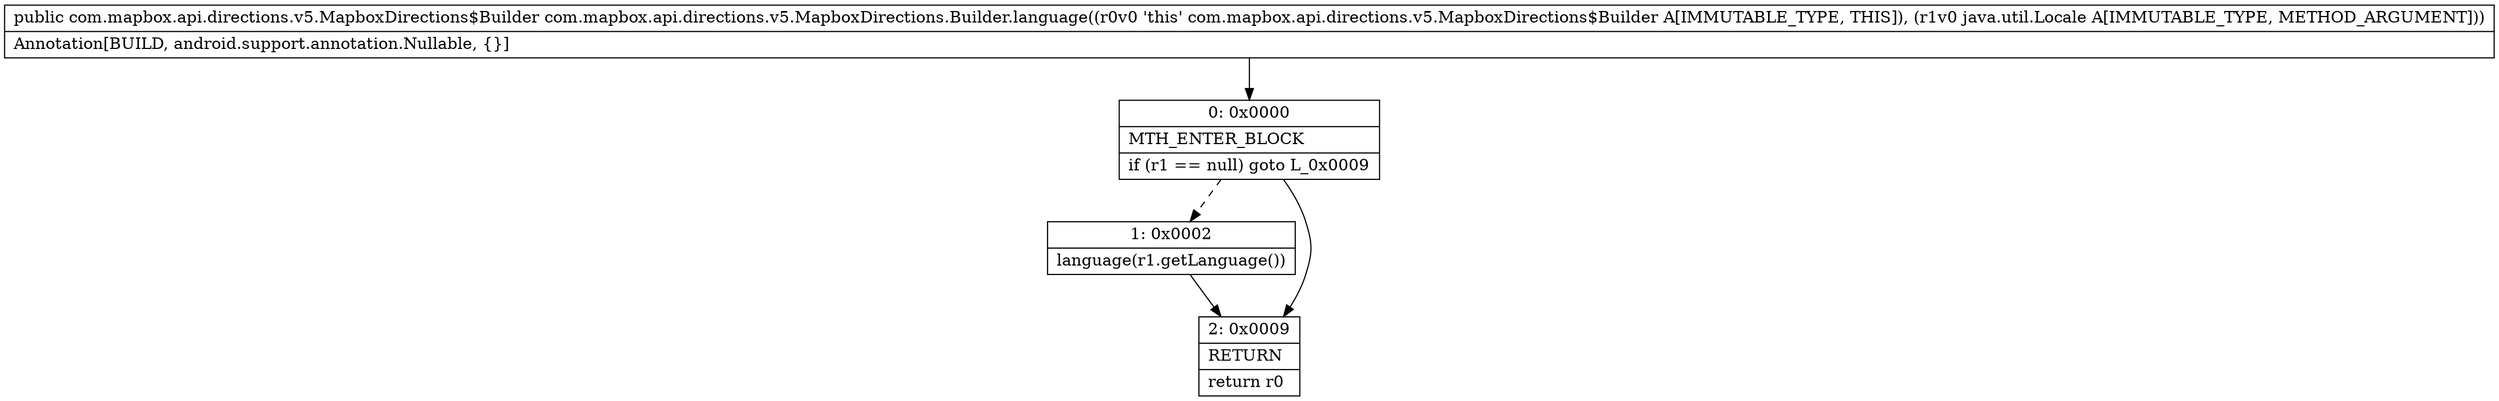 digraph "CFG forcom.mapbox.api.directions.v5.MapboxDirections.Builder.language(Ljava\/util\/Locale;)Lcom\/mapbox\/api\/directions\/v5\/MapboxDirections$Builder;" {
Node_0 [shape=record,label="{0\:\ 0x0000|MTH_ENTER_BLOCK\l|if (r1 == null) goto L_0x0009\l}"];
Node_1 [shape=record,label="{1\:\ 0x0002|language(r1.getLanguage())\l}"];
Node_2 [shape=record,label="{2\:\ 0x0009|RETURN\l|return r0\l}"];
MethodNode[shape=record,label="{public com.mapbox.api.directions.v5.MapboxDirections$Builder com.mapbox.api.directions.v5.MapboxDirections.Builder.language((r0v0 'this' com.mapbox.api.directions.v5.MapboxDirections$Builder A[IMMUTABLE_TYPE, THIS]), (r1v0 java.util.Locale A[IMMUTABLE_TYPE, METHOD_ARGUMENT]))  | Annotation[BUILD, android.support.annotation.Nullable, \{\}]\l}"];
MethodNode -> Node_0;
Node_0 -> Node_1[style=dashed];
Node_0 -> Node_2;
Node_1 -> Node_2;
}


